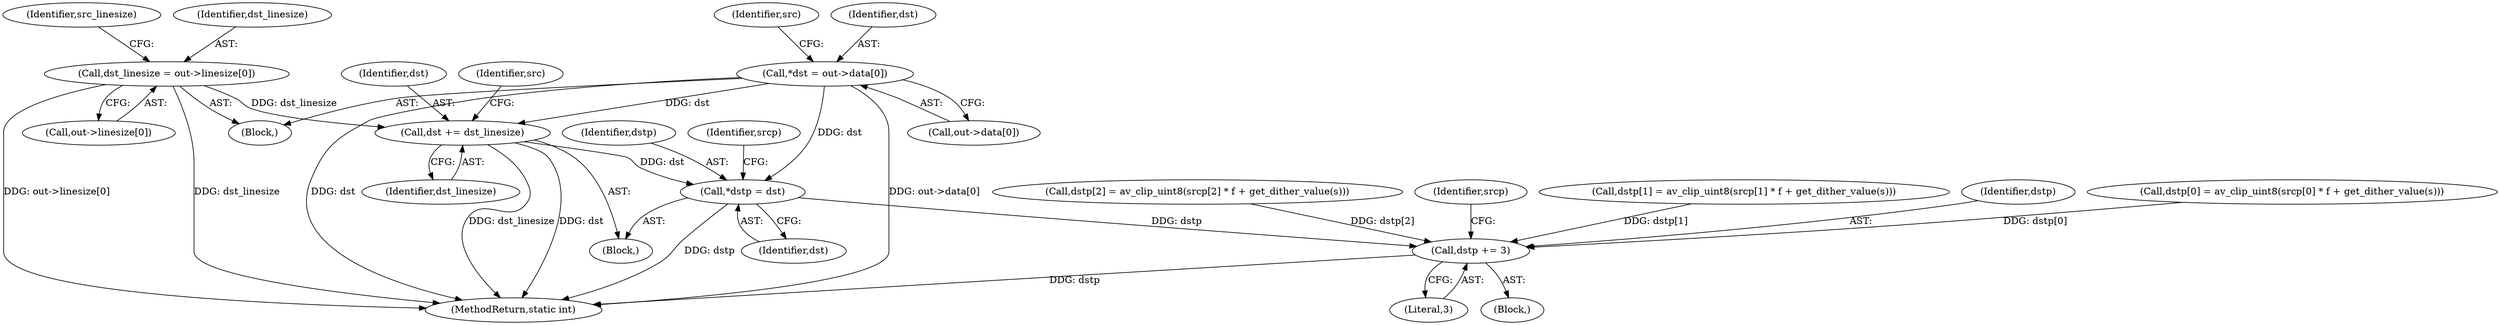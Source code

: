digraph "0_FFmpeg_e43a0a232dbf6d3c161823c2e07c52e76227a1bc_10@pointer" {
"1000228" [label="(Call,*dstp = dst)"];
"1000300" [label="(Call,dst += dst_linesize)"];
"1000194" [label="(Call,dst_linesize = out->linesize[0])"];
"1000172" [label="(Call,*dst = out->data[0])"];
"1000248" [label="(Call,dstp += 3)"];
"1000233" [label="(Identifier,srcp)"];
"1000172" [label="(Call,*dst = out->data[0])"];
"1000181" [label="(Identifier,src)"];
"1000170" [label="(Block,)"];
"1000203" [label="(Identifier,src_linesize)"];
"1000228" [label="(Call,*dstp = dst)"];
"1000249" [label="(Identifier,dstp)"];
"1000302" [label="(Identifier,dst_linesize)"];
"1000174" [label="(Call,out->data[0])"];
"1000230" [label="(Identifier,dst)"];
"1000304" [label="(Identifier,src)"];
"1000511" [label="(MethodReturn,static int)"];
"1000196" [label="(Call,out->linesize[0])"];
"1000250" [label="(Literal,3)"];
"1000173" [label="(Identifier,dst)"];
"1000247" [label="(Block,)"];
"1000300" [label="(Call,dst += dst_linesize)"];
"1000261" [label="(Call,dstp[0] = av_clip_uint8(srcp[0] * f + get_dither_value(s)))"];
"1000287" [label="(Call,dstp[2] = av_clip_uint8(srcp[2] * f + get_dither_value(s)))"];
"1000301" [label="(Identifier,dst)"];
"1000229" [label="(Identifier,dstp)"];
"1000195" [label="(Identifier,dst_linesize)"];
"1000226" [label="(Block,)"];
"1000194" [label="(Call,dst_linesize = out->linesize[0])"];
"1000248" [label="(Call,dstp += 3)"];
"1000252" [label="(Identifier,srcp)"];
"1000274" [label="(Call,dstp[1] = av_clip_uint8(srcp[1] * f + get_dither_value(s)))"];
"1000228" -> "1000226"  [label="AST: "];
"1000228" -> "1000230"  [label="CFG: "];
"1000229" -> "1000228"  [label="AST: "];
"1000230" -> "1000228"  [label="AST: "];
"1000233" -> "1000228"  [label="CFG: "];
"1000228" -> "1000511"  [label="DDG: dstp"];
"1000300" -> "1000228"  [label="DDG: dst"];
"1000172" -> "1000228"  [label="DDG: dst"];
"1000228" -> "1000248"  [label="DDG: dstp"];
"1000300" -> "1000226"  [label="AST: "];
"1000300" -> "1000302"  [label="CFG: "];
"1000301" -> "1000300"  [label="AST: "];
"1000302" -> "1000300"  [label="AST: "];
"1000304" -> "1000300"  [label="CFG: "];
"1000300" -> "1000511"  [label="DDG: dst"];
"1000300" -> "1000511"  [label="DDG: dst_linesize"];
"1000194" -> "1000300"  [label="DDG: dst_linesize"];
"1000172" -> "1000300"  [label="DDG: dst"];
"1000194" -> "1000170"  [label="AST: "];
"1000194" -> "1000196"  [label="CFG: "];
"1000195" -> "1000194"  [label="AST: "];
"1000196" -> "1000194"  [label="AST: "];
"1000203" -> "1000194"  [label="CFG: "];
"1000194" -> "1000511"  [label="DDG: dst_linesize"];
"1000194" -> "1000511"  [label="DDG: out->linesize[0]"];
"1000172" -> "1000170"  [label="AST: "];
"1000172" -> "1000174"  [label="CFG: "];
"1000173" -> "1000172"  [label="AST: "];
"1000174" -> "1000172"  [label="AST: "];
"1000181" -> "1000172"  [label="CFG: "];
"1000172" -> "1000511"  [label="DDG: dst"];
"1000172" -> "1000511"  [label="DDG: out->data[0]"];
"1000248" -> "1000247"  [label="AST: "];
"1000248" -> "1000250"  [label="CFG: "];
"1000249" -> "1000248"  [label="AST: "];
"1000250" -> "1000248"  [label="AST: "];
"1000252" -> "1000248"  [label="CFG: "];
"1000248" -> "1000511"  [label="DDG: dstp"];
"1000274" -> "1000248"  [label="DDG: dstp[1]"];
"1000261" -> "1000248"  [label="DDG: dstp[0]"];
"1000287" -> "1000248"  [label="DDG: dstp[2]"];
}
